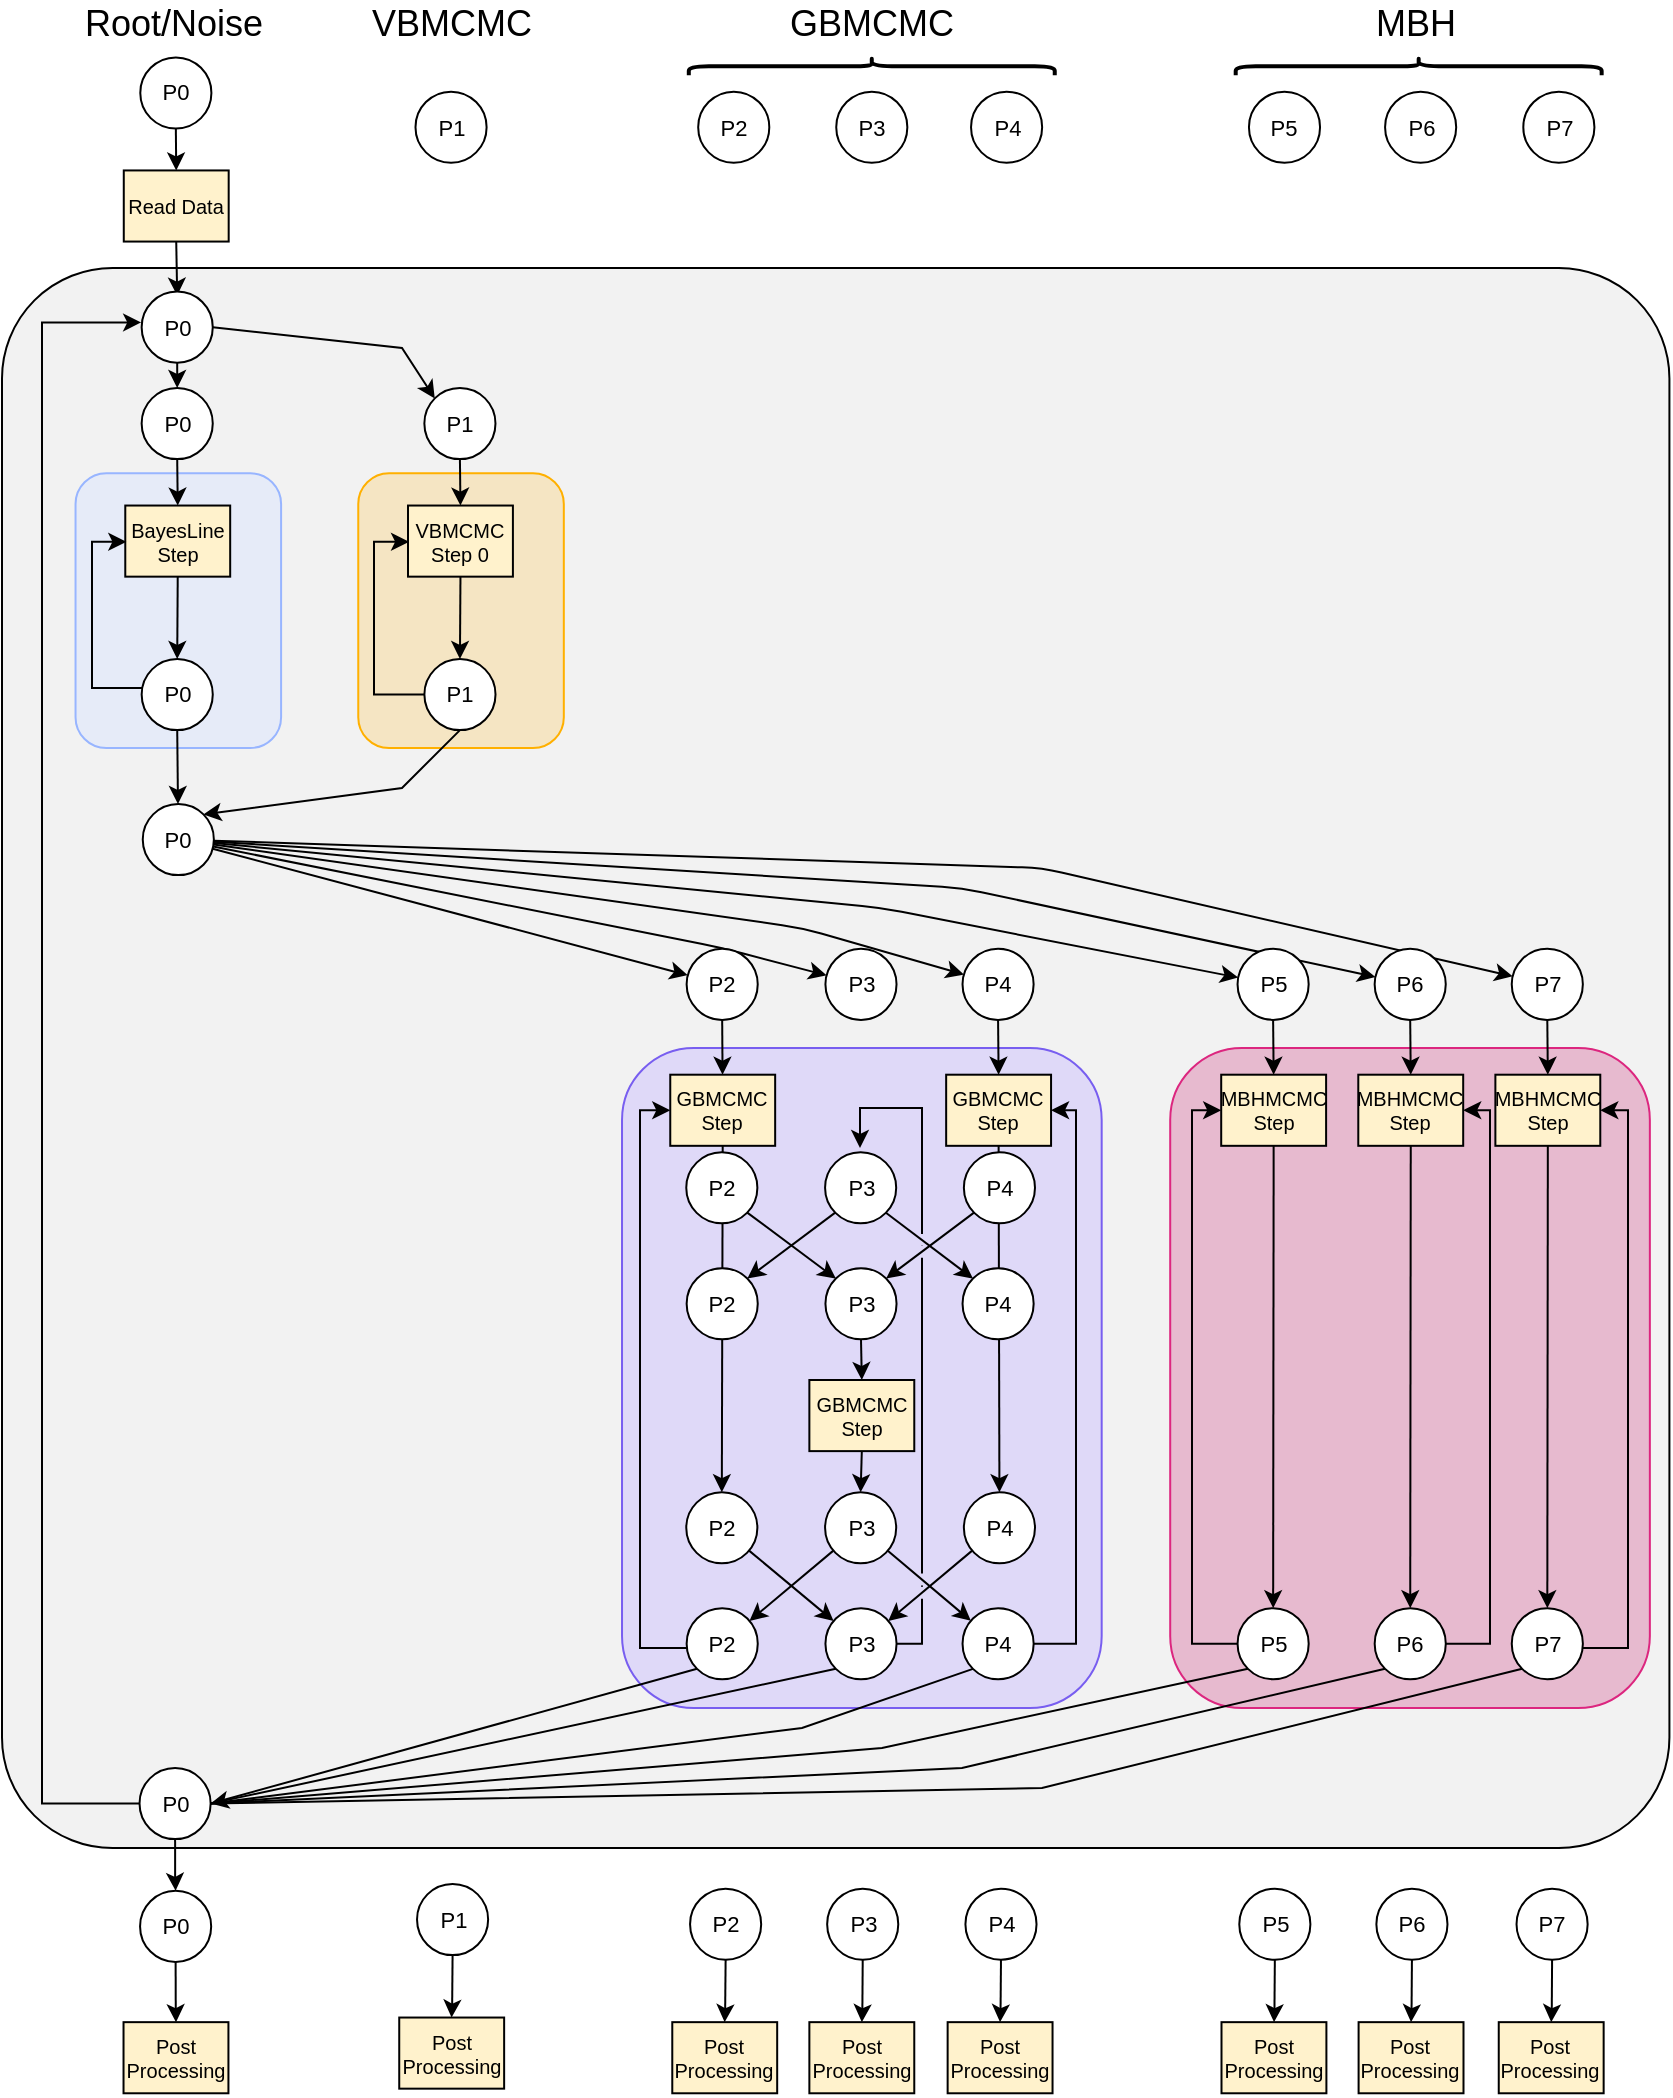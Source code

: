 <mxfile version="20.5.3" type="github">
  <diagram id="ocjEKwFpsV1IeR2hr5S3" name="Page-1">
    <mxGraphModel dx="3543" dy="3423" grid="1" gridSize="10" guides="1" tooltips="1" connect="1" arrows="1" fold="1" page="1" pageScale="1" pageWidth="850" pageHeight="1100" math="0" shadow="0">
      <root>
        <mxCell id="0" />
        <mxCell id="1" parent="0" />
        <mxCell id="KKFM_KyTwlKslKXIKcW2-42" value="" style="rounded=1;whiteSpace=wrap;html=1;strokeColor=#000000;fillColor=#E6E6E6;arcSize=7;fontSize=11;glass=0;noLabel=0;fillOpacity=50;" parent="1" vertex="1">
          <mxGeometry x="-840" y="-940" width="833.71" height="790" as="geometry" />
        </mxCell>
        <mxCell id="9TntlFMedyVJn60BAklY-58" value="" style="rounded=1;whiteSpace=wrap;html=1;strokeColor=#DC267F;fontSize=11;fillColor=#DD83AE;fillOpacity=50;" parent="1" vertex="1">
          <mxGeometry x="-255.9" y="-550" width="239.83" height="330" as="geometry" />
        </mxCell>
        <mxCell id="fXf3r-uobzJEQX9jouKG-5" value="P0" style="ellipse;whiteSpace=wrap;html=1;fontSize=11;" parent="1" vertex="1">
          <mxGeometry x="-769.623" y="-672.004" width="35.558" height="35.558" as="geometry" />
        </mxCell>
        <mxCell id="fXf3r-uobzJEQX9jouKG-16" value="" style="endArrow=classic;html=1;fontSize=11;" parent="1" source="fXf3r-uobzJEQX9jouKG-5" target="fXf3r-uobzJEQX9jouKG-10" edge="1">
          <mxGeometry x="-1069.086" y="-732.013" width="42.827" height="42.827" as="geometry">
            <mxPoint x="-729.953" y="-523.109" as="sourcePoint" />
            <mxPoint x="-725.508" y="-429.769" as="targetPoint" />
            <Array as="points" />
          </mxGeometry>
        </mxCell>
        <mxCell id="fXf3r-uobzJEQX9jouKG-17" value="" style="endArrow=classic;html=1;fontSize=11;" parent="1" source="fXf3r-uobzJEQX9jouKG-5" target="fXf3r-uobzJEQX9jouKG-11" edge="1">
          <mxGeometry x="-1069.086" y="-732.013" width="42.827" height="42.827" as="geometry">
            <mxPoint x="-729.953" y="-523.109" as="sourcePoint" />
            <mxPoint x="-681.061" y="-434.214" as="targetPoint" />
            <Array as="points">
              <mxPoint x="-480" y="-600" />
            </Array>
          </mxGeometry>
        </mxCell>
        <mxCell id="fXf3r-uobzJEQX9jouKG-19" value="" style="endArrow=classic;html=1;fontSize=11;" parent="1" source="fXf3r-uobzJEQX9jouKG-5" target="fXf3r-uobzJEQX9jouKG-12" edge="1">
          <mxGeometry x="-1069.086" y="-732.013" width="42.827" height="42.827" as="geometry">
            <mxPoint x="-717.381" y="-523.872" as="sourcePoint" />
            <mxPoint x="-565.498" y="-460.883" as="targetPoint" />
            <Array as="points">
              <mxPoint x="-440" y="-610" />
            </Array>
          </mxGeometry>
        </mxCell>
        <mxCell id="fXf3r-uobzJEQX9jouKG-26" value="P4" style="ellipse;whiteSpace=wrap;html=1;fontSize=11;" parent="1" vertex="1">
          <mxGeometry x="-355.486" y="-1028.173" width="35.558" height="35.558" as="geometry" />
        </mxCell>
        <mxCell id="fXf3r-uobzJEQX9jouKG-27" value="P3" style="ellipse;whiteSpace=wrap;html=1;fontSize=11;" parent="1" vertex="1">
          <mxGeometry x="-422.884" y="-1028.173" width="35.558" height="35.558" as="geometry" />
        </mxCell>
        <mxCell id="fXf3r-uobzJEQX9jouKG-28" value="&lt;font style=&quot;font-size: 11px&quot;&gt;P2&lt;/font&gt;" style="ellipse;whiteSpace=wrap;html=1;fontSize=11;" parent="1" vertex="1">
          <mxGeometry x="-491.91" y="-1028.173" width="35.558" height="35.558" as="geometry" />
        </mxCell>
        <mxCell id="fXf3r-uobzJEQX9jouKG-29" value="&lt;font style=&quot;font-size: 11px;&quot;&gt;P0&lt;/font&gt;" style="ellipse;whiteSpace=wrap;html=1;fontSize=11;" parent="1" vertex="1">
          <mxGeometry x="-770.853" y="-1045.304" width="35.558" height="35.558" as="geometry" />
        </mxCell>
        <mxCell id="fXf3r-uobzJEQX9jouKG-30" value="Read Data" style="rounded=0;whiteSpace=wrap;html=1;fontSize=10;fillColor=#fff2cc;" parent="1" vertex="1">
          <mxGeometry x="-779.111" y="-988.78" width="52.448" height="35.558" as="geometry" />
        </mxCell>
        <mxCell id="fXf3r-uobzJEQX9jouKG-31" value="" style="endArrow=classic;html=1;entryX=0.5;entryY=0;entryDx=0;entryDy=0;fontSize=11;" parent="1" source="fXf3r-uobzJEQX9jouKG-29" target="fXf3r-uobzJEQX9jouKG-30" edge="1">
          <mxGeometry x="-1108.653" y="-1028.173" width="42.827" height="42.827" as="geometry">
            <mxPoint x="-637.512" y="-819.269" as="sourcePoint" />
            <mxPoint x="-615.288" y="-841.493" as="targetPoint" />
          </mxGeometry>
        </mxCell>
        <mxCell id="fXf3r-uobzJEQX9jouKG-32" value="" style="endArrow=classic;html=1;exitX=0.5;exitY=1;exitDx=0;exitDy=0;fontSize=11;entryX=0.5;entryY=0;entryDx=0;entryDy=0;" parent="1" source="fXf3r-uobzJEQX9jouKG-30" edge="1">
          <mxGeometry x="-1108.653" y="-1030.173" width="42.827" height="42.827" as="geometry">
            <mxPoint x="-637.512" y="-807.935" as="sourcePoint" />
            <mxPoint x="-752.401" y="-926.193" as="targetPoint" />
          </mxGeometry>
        </mxCell>
        <mxCell id="fXf3r-uobzJEQX9jouKG-116" value="P0" style="ellipse;whiteSpace=wrap;html=1;fontSize=11;" parent="1" vertex="1">
          <mxGeometry x="-771.235" y="-190.004" width="35.558" height="35.558" as="geometry" />
        </mxCell>
        <mxCell id="fXf3r-uobzJEQX9jouKG-129" value="P3" style="ellipse;whiteSpace=wrap;html=1;fontSize=11;" parent="1" vertex="1">
          <mxGeometry x="-427.423" y="-129.685" width="35.558" height="35.558" as="geometry" />
        </mxCell>
        <mxCell id="fXf3r-uobzJEQX9jouKG-130" value="P2" style="ellipse;whiteSpace=wrap;html=1;fontSize=11;" parent="1" vertex="1">
          <mxGeometry x="-495.969" y="-129.685" width="35.558" height="35.558" as="geometry" />
        </mxCell>
        <mxCell id="fXf3r-uobzJEQX9jouKG-131" value="P1" style="ellipse;whiteSpace=wrap;html=1;fontSize=11;" parent="1" vertex="1">
          <mxGeometry x="-632.49" y="-131.997" width="35.558" height="35.558" as="geometry" />
        </mxCell>
        <mxCell id="9TntlFMedyVJn60BAklY-5" value="P5" style="ellipse;whiteSpace=wrap;html=1;fontSize=11;" parent="1" vertex="1">
          <mxGeometry x="-216.528" y="-1028.173" width="35.558" height="35.558" as="geometry" />
        </mxCell>
        <mxCell id="9TntlFMedyVJn60BAklY-6" value="P6" style="ellipse;whiteSpace=wrap;html=1;fontSize=11;" parent="1" vertex="1">
          <mxGeometry x="-148.462" y="-1028.173" width="35.558" height="35.558" as="geometry" />
        </mxCell>
        <mxCell id="9TntlFMedyVJn60BAklY-7" value="P7" style="ellipse;whiteSpace=wrap;html=1;fontSize=11;" parent="1" vertex="1">
          <mxGeometry x="-79.342" y="-1028.173" width="35.558" height="35.558" as="geometry" />
        </mxCell>
        <mxCell id="9TntlFMedyVJn60BAklY-16" value="" style="endArrow=classic;html=1;labelBackgroundColor=none;fontSize=11;" parent="1" source="fXf3r-uobzJEQX9jouKG-5" target="9TntlFMedyVJn60BAklY-12" edge="1">
          <mxGeometry x="-1063.946" y="-732.013" width="42.827" height="42.827" as="geometry">
            <mxPoint x="-927.049" y="-487.551" as="sourcePoint" />
            <mxPoint x="-904.825" y="-509.775" as="targetPoint" />
            <Array as="points">
              <mxPoint x="-400" y="-620" />
            </Array>
          </mxGeometry>
        </mxCell>
        <mxCell id="9TntlFMedyVJn60BAklY-17" value="" style="endArrow=classic;html=1;labelBackgroundColor=none;fontSize=11;" parent="1" source="fXf3r-uobzJEQX9jouKG-5" target="9TntlFMedyVJn60BAklY-13" edge="1">
          <mxGeometry x="-1063.946" y="-732.013" width="42.827" height="42.827" as="geometry">
            <mxPoint x="-927.049" y="-487.551" as="sourcePoint" />
            <mxPoint x="-904.825" y="-509.775" as="targetPoint" />
            <Array as="points">
              <mxPoint x="-360" y="-630" />
            </Array>
          </mxGeometry>
        </mxCell>
        <mxCell id="9TntlFMedyVJn60BAklY-18" value="" style="endArrow=classic;html=1;labelBackgroundColor=none;fontSize=11;" parent="1" source="fXf3r-uobzJEQX9jouKG-5" target="9TntlFMedyVJn60BAklY-14" edge="1">
          <mxGeometry x="-1063.946" y="-732.013" width="42.827" height="42.827" as="geometry">
            <mxPoint x="-927.049" y="-487.551" as="sourcePoint" />
            <mxPoint x="-904.825" y="-509.775" as="targetPoint" />
            <Array as="points">
              <mxPoint x="-320" y="-640" />
            </Array>
          </mxGeometry>
        </mxCell>
        <mxCell id="9TntlFMedyVJn60BAklY-20" value="MBHMCMC Step" style="rounded=0;whiteSpace=wrap;html=1;fontSize=10;fillColor=#fff2cc;" parent="1" vertex="1">
          <mxGeometry x="-230.401" y="-536.648" width="52.448" height="35.558" as="geometry" />
        </mxCell>
        <mxCell id="9TntlFMedyVJn60BAklY-21" value="MBHMCMC Step" style="rounded=0;whiteSpace=wrap;html=1;fontSize=10;fillColor=#fff2cc;" parent="1" vertex="1">
          <mxGeometry x="-161.855" y="-536.648" width="52.448" height="35.558" as="geometry" />
        </mxCell>
        <mxCell id="9TntlFMedyVJn60BAklY-22" value="MBHMCMC Step" style="rounded=0;whiteSpace=wrap;html=1;fontSize=10;fillColor=#fff2cc;" parent="1" vertex="1">
          <mxGeometry x="-93.309" y="-536.648" width="52.448" height="35.558" as="geometry" />
        </mxCell>
        <mxCell id="9TntlFMedyVJn60BAklY-29" value="" style="endArrow=classic;html=1;labelBackgroundColor=none;fontSize=11;entryX=0.5;entryY=0;entryDx=0;entryDy=0;" parent="1" source="9TntlFMedyVJn60BAklY-12" target="9TntlFMedyVJn60BAklY-20" edge="1">
          <mxGeometry x="-314.674" y="-866.296" width="42.827" height="42.827" as="geometry">
            <mxPoint x="-205.778" y="-536.495" as="sourcePoint" />
            <mxPoint x="-81.325" y="-465.378" as="targetPoint" />
          </mxGeometry>
        </mxCell>
        <mxCell id="9TntlFMedyVJn60BAklY-30" value="" style="endArrow=classic;html=1;labelBackgroundColor=none;fontSize=11;entryX=0.5;entryY=0;entryDx=0;entryDy=0;" parent="1" source="9TntlFMedyVJn60BAklY-13" target="9TntlFMedyVJn60BAklY-21" edge="1">
          <mxGeometry x="-317.243" y="-866.296" width="42.827" height="42.827" as="geometry">
            <mxPoint x="-137.232" y="-536.495" as="sourcePoint" />
            <mxPoint x="-83.895" y="-465.378" as="targetPoint" />
          </mxGeometry>
        </mxCell>
        <mxCell id="9TntlFMedyVJn60BAklY-31" value="" style="endArrow=classic;html=1;labelBackgroundColor=none;fontSize=11;entryX=0.5;entryY=0;entryDx=0;entryDy=0;" parent="1" source="9TntlFMedyVJn60BAklY-14" target="9TntlFMedyVJn60BAklY-22" edge="1">
          <mxGeometry x="-319.813" y="-866.296" width="42.827" height="42.827" as="geometry">
            <mxPoint x="-68.686" y="-536.495" as="sourcePoint" />
            <mxPoint x="-86.465" y="-465.378" as="targetPoint" />
          </mxGeometry>
        </mxCell>
        <mxCell id="9TntlFMedyVJn60BAklY-55" style="edgeStyle=orthogonalEdgeStyle;rounded=0;orthogonalLoop=1;jettySize=auto;html=1;entryX=0;entryY=0.5;entryDx=0;entryDy=0;labelBackgroundColor=none;fontSize=11;" parent="1" source="9TntlFMedyVJn60BAklY-34" target="9TntlFMedyVJn60BAklY-20" edge="1">
          <mxGeometry x="-313.517" y="-784.458" as="geometry">
            <Array as="points">
              <mxPoint x="-245" y="-252" />
              <mxPoint x="-245" y="-519" />
            </Array>
          </mxGeometry>
        </mxCell>
        <mxCell id="E9giI5npblJXZ4MztRx8-21" style="edgeStyle=none;rounded=0;orthogonalLoop=1;jettySize=auto;html=1;exitX=0;exitY=1;exitDx=0;exitDy=0;endArrow=none;endFill=0;entryX=1;entryY=0.5;entryDx=0;entryDy=0;" edge="1" parent="1" source="9TntlFMedyVJn60BAklY-34" target="fXf3r-uobzJEQX9jouKG-116">
          <mxGeometry relative="1" as="geometry">
            <mxPoint x="-730" y="-190.0" as="targetPoint" />
            <Array as="points">
              <mxPoint x="-400" y="-200" />
            </Array>
          </mxGeometry>
        </mxCell>
        <mxCell id="9TntlFMedyVJn60BAklY-34" value="P5" style="ellipse;whiteSpace=wrap;html=1;fontSize=11;" parent="1" vertex="1">
          <mxGeometry x="-222.212" y="-269.934" width="35.558" height="35.558" as="geometry" />
        </mxCell>
        <mxCell id="9TntlFMedyVJn60BAklY-56" style="edgeStyle=orthogonalEdgeStyle;rounded=0;orthogonalLoop=1;jettySize=auto;html=1;entryX=1;entryY=0.5;entryDx=0;entryDy=0;labelBackgroundColor=none;fontSize=11;" parent="1" source="9TntlFMedyVJn60BAklY-35" target="9TntlFMedyVJn60BAklY-21" edge="1">
          <mxGeometry x="-316.087" y="-784.458" as="geometry">
            <Array as="points">
              <mxPoint x="-96" y="-252" />
              <mxPoint x="-96" y="-519" />
            </Array>
          </mxGeometry>
        </mxCell>
        <mxCell id="E9giI5npblJXZ4MztRx8-22" style="edgeStyle=none;rounded=0;orthogonalLoop=1;jettySize=auto;html=1;exitX=0;exitY=1;exitDx=0;exitDy=0;endArrow=none;endFill=0;entryX=1;entryY=0.5;entryDx=0;entryDy=0;" edge="1" parent="1" source="9TntlFMedyVJn60BAklY-35" target="fXf3r-uobzJEQX9jouKG-116">
          <mxGeometry relative="1" as="geometry">
            <mxPoint x="-730" y="-190.0" as="targetPoint" />
            <Array as="points">
              <mxPoint x="-360" y="-190" />
            </Array>
          </mxGeometry>
        </mxCell>
        <mxCell id="9TntlFMedyVJn60BAklY-35" value="P6" style="ellipse;whiteSpace=wrap;html=1;fontSize=11;" parent="1" vertex="1">
          <mxGeometry x="-153.666" y="-269.934" width="35.558" height="35.558" as="geometry" />
        </mxCell>
        <mxCell id="9TntlFMedyVJn60BAklY-57" style="edgeStyle=orthogonalEdgeStyle;rounded=0;orthogonalLoop=1;jettySize=auto;html=1;entryX=1;entryY=0.5;entryDx=0;entryDy=0;labelBackgroundColor=none;fontSize=11;" parent="1" source="9TntlFMedyVJn60BAklY-36" target="9TntlFMedyVJn60BAklY-22" edge="1">
          <mxGeometry x="-318.657" y="-784.458" as="geometry">
            <Array as="points">
              <mxPoint x="-27" y="-250" />
              <mxPoint x="-27" y="-519" />
            </Array>
          </mxGeometry>
        </mxCell>
        <mxCell id="E9giI5npblJXZ4MztRx8-23" style="edgeStyle=none;rounded=0;orthogonalLoop=1;jettySize=auto;html=1;exitX=0;exitY=1;exitDx=0;exitDy=0;endArrow=none;endFill=0;entryX=1;entryY=0.5;entryDx=0;entryDy=0;" edge="1" parent="1" source="9TntlFMedyVJn60BAklY-36" target="fXf3r-uobzJEQX9jouKG-116">
          <mxGeometry relative="1" as="geometry">
            <mxPoint x="-740" y="-190.0" as="targetPoint" />
            <Array as="points">
              <mxPoint x="-320" y="-180" />
            </Array>
          </mxGeometry>
        </mxCell>
        <mxCell id="9TntlFMedyVJn60BAklY-36" value="P7" style="ellipse;whiteSpace=wrap;html=1;fontSize=11;" parent="1" vertex="1">
          <mxGeometry x="-85.12" y="-269.934" width="35.558" height="35.558" as="geometry" />
        </mxCell>
        <mxCell id="9TntlFMedyVJn60BAklY-38" value="P4" style="ellipse;whiteSpace=wrap;html=1;fontSize=11;" parent="1" vertex="1">
          <mxGeometry x="-358.291" y="-129.685" width="35.558" height="35.558" as="geometry" />
        </mxCell>
        <mxCell id="9TntlFMedyVJn60BAklY-39" value="P5" style="ellipse;whiteSpace=wrap;html=1;fontSize=11;" parent="1" vertex="1">
          <mxGeometry x="-221.359" y="-129.685" width="35.558" height="35.558" as="geometry" />
        </mxCell>
        <mxCell id="9TntlFMedyVJn60BAklY-40" value="P6" style="ellipse;whiteSpace=wrap;html=1;fontSize=11;" parent="1" vertex="1">
          <mxGeometry x="-152.813" y="-129.685" width="35.558" height="35.558" as="geometry" />
        </mxCell>
        <mxCell id="9TntlFMedyVJn60BAklY-43" value="" style="endArrow=classic;html=1;labelBackgroundColor=none;fontSize=11;exitX=0.5;exitY=1;exitDx=0;exitDy=0;" parent="1" source="9TntlFMedyVJn60BAklY-20" target="9TntlFMedyVJn60BAklY-34" edge="1">
          <mxGeometry x="-313.517" y="-784.458" as="geometry">
            <mxPoint x="-151.285" y="-312.425" as="sourcePoint" />
            <mxPoint x="-106.837" y="-312.425" as="targetPoint" />
          </mxGeometry>
        </mxCell>
        <mxCell id="9TntlFMedyVJn60BAklY-45" value="" style="endArrow=classic;html=1;labelBackgroundColor=none;fontSize=11;exitX=0.5;exitY=1;exitDx=0;exitDy=0;" parent="1" source="9TntlFMedyVJn60BAklY-21" target="9TntlFMedyVJn60BAklY-35" edge="1">
          <mxGeometry x="-316.087" y="-784.458" as="geometry">
            <mxPoint x="-153.854" y="-312.425" as="sourcePoint" />
            <mxPoint x="-109.407" y="-312.425" as="targetPoint" />
          </mxGeometry>
        </mxCell>
        <mxCell id="9TntlFMedyVJn60BAklY-47" value="" style="endArrow=classic;html=1;labelBackgroundColor=none;fontSize=11;exitX=0.5;exitY=1;exitDx=0;exitDy=0;" parent="1" source="9TntlFMedyVJn60BAklY-22" target="9TntlFMedyVJn60BAklY-36" edge="1">
          <mxGeometry x="-318.657" y="-784.458" as="geometry">
            <mxPoint x="-156.424" y="-312.425" as="sourcePoint" />
            <mxPoint x="-111.977" y="-312.425" as="targetPoint" />
          </mxGeometry>
        </mxCell>
        <mxCell id="9TntlFMedyVJn60BAklY-1" value="" style="rounded=1;whiteSpace=wrap;html=1;strokeColor=#785EF0;fontSize=11;fillColor=#CDC2FF;fillOpacity=50;" parent="1" vertex="1">
          <mxGeometry x="-529.99" y="-550" width="239.83" height="330" as="geometry" />
        </mxCell>
        <mxCell id="fXf3r-uobzJEQX9jouKG-10" value="P2" style="ellipse;whiteSpace=wrap;html=1;fontSize=11;" parent="1" vertex="1">
          <mxGeometry x="-497.691" y="-599.613" width="35.558" height="35.558" as="geometry" />
        </mxCell>
        <mxCell id="fXf3r-uobzJEQX9jouKG-11" value="P3" style="ellipse;whiteSpace=wrap;html=1;fontSize=11;" parent="1" vertex="1">
          <mxGeometry x="-428.288" y="-599.613" width="35.558" height="35.558" as="geometry" />
        </mxCell>
        <mxCell id="fXf3r-uobzJEQX9jouKG-12" value="P4" style="ellipse;whiteSpace=wrap;html=1;fontSize=11;" parent="1" vertex="1">
          <mxGeometry x="-359.742" y="-599.613" width="35.558" height="35.558" as="geometry" />
        </mxCell>
        <mxCell id="fXf3r-uobzJEQX9jouKG-23" value="GBMCMC Step" style="rounded=0;whiteSpace=wrap;html=1;fontSize=10;fillColor=#fff2cc;" parent="1" vertex="1">
          <mxGeometry x="-505.868" y="-536.648" width="52.448" height="35.558" as="geometry" />
        </mxCell>
        <mxCell id="fXf3r-uobzJEQX9jouKG-25" value="GBMCMC Step" style="rounded=0;whiteSpace=wrap;html=1;fontSize=10;fillColor=#fff2cc;" parent="1" vertex="1">
          <mxGeometry x="-367.919" y="-536.648" width="52.448" height="35.558" as="geometry" />
        </mxCell>
        <mxCell id="fXf3r-uobzJEQX9jouKG-33" value="P4" style="ellipse;whiteSpace=wrap;html=1;fontSize=11;" parent="1" vertex="1">
          <mxGeometry x="-359.062" y="-327.893" width="35.558" height="35.558" as="geometry" />
        </mxCell>
        <mxCell id="fXf3r-uobzJEQX9jouKG-34" value="P3" style="ellipse;whiteSpace=wrap;html=1;fontSize=11;" parent="1" vertex="1">
          <mxGeometry x="-428.465" y="-327.893" width="35.558" height="35.558" as="geometry" />
        </mxCell>
        <mxCell id="fXf3r-uobzJEQX9jouKG-35" value="P2" style="ellipse;whiteSpace=wrap;html=1;fontSize=11;" parent="1" vertex="1">
          <mxGeometry x="-497.868" y="-327.893" width="35.558" height="35.558" as="geometry" />
        </mxCell>
        <mxCell id="fXf3r-uobzJEQX9jouKG-43" value="" style="endArrow=classic;html=1;exitX=0.5;exitY=1;exitDx=0;exitDy=0;fontSize=11;" parent="1" source="fXf3r-uobzJEQX9jouKG-23" target="fXf3r-uobzJEQX9jouKG-35" edge="1">
          <mxGeometry x="-932.562" y="-781.032" width="42.827" height="42.827" as="geometry">
            <mxPoint x="-479.644" y="-395.672" as="sourcePoint" />
            <mxPoint x="-431.197" y="-435.675" as="targetPoint" />
          </mxGeometry>
        </mxCell>
        <mxCell id="fXf3r-uobzJEQX9jouKG-48" value="" style="endArrow=classic;html=1;exitX=0.5;exitY=1;exitDx=0;exitDy=0;fontSize=11;" parent="1" source="fXf3r-uobzJEQX9jouKG-25" target="fXf3r-uobzJEQX9jouKG-33" edge="1">
          <mxGeometry x="-936.845" y="-781.032" width="42.827" height="42.827" as="geometry">
            <mxPoint x="-341.696" y="-395.672" as="sourcePoint" />
            <mxPoint x="-435.479" y="-435.675" as="targetPoint" />
          </mxGeometry>
        </mxCell>
        <mxCell id="fXf3r-uobzJEQX9jouKG-75" value="" style="endArrow=classic;html=1;fontSize=11;" parent="1" source="fXf3r-uobzJEQX9jouKG-10" target="fXf3r-uobzJEQX9jouKG-23" edge="1">
          <mxGeometry x="-933.719" y="-866.296" as="geometry">
            <mxPoint x="-481.245" y="-536.495" as="sourcePoint" />
            <mxPoint x="-481.321" y="-469.823" as="targetPoint" />
          </mxGeometry>
        </mxCell>
        <mxCell id="fXf3r-uobzJEQX9jouKG-79" value="" style="endArrow=classic;html=1;entryX=0.5;entryY=0;entryDx=0;entryDy=0;fontSize=11;" parent="1" source="fXf3r-uobzJEQX9jouKG-12" target="fXf3r-uobzJEQX9jouKG-25" edge="1">
          <mxGeometry x="-938.001" y="-866.296" as="geometry">
            <mxPoint x="-343.296" y="-536.495" as="sourcePoint" />
            <mxPoint x="-343.372" y="-469.823" as="targetPoint" />
          </mxGeometry>
        </mxCell>
        <mxCell id="fXf3r-uobzJEQX9jouKG-83" value="" style="endArrow=classic;html=1;fontSize=11;" parent="1" source="fXf3r-uobzJEQX9jouKG-35" target="fXf3r-uobzJEQX9jouKG-98" edge="1">
          <mxGeometry x="-932.562" y="-744.458" width="42.827" height="42.827" as="geometry">
            <mxPoint x="-485.374" y="-304.215" as="sourcePoint" />
            <mxPoint x="-423.245" y="-280.805" as="targetPoint" />
          </mxGeometry>
        </mxCell>
        <mxCell id="fXf3r-uobzJEQX9jouKG-84" value="" style="endArrow=classic;html=1;fontSize=11;" parent="1" source="fXf3r-uobzJEQX9jouKG-34" target="fXf3r-uobzJEQX9jouKG-99" edge="1">
          <mxGeometry x="-932.562" y="-744.458" width="42.827" height="42.827" as="geometry">
            <mxPoint x="-537.03" y="-304.215" as="sourcePoint" />
            <mxPoint x="-465.817" y="-280.805" as="targetPoint" />
          </mxGeometry>
        </mxCell>
        <mxCell id="fXf3r-uobzJEQX9jouKG-85" value="" style="endArrow=classic;html=1;fontSize=11;" parent="1" source="fXf3r-uobzJEQX9jouKG-34" target="fXf3r-uobzJEQX9jouKG-97" edge="1">
          <mxGeometry x="-934.275" y="-744.458" width="42.827" height="42.827" as="geometry">
            <mxPoint x="-477.357" y="-212.421" as="sourcePoint" />
            <mxPoint x="-353.842" y="-280.805" as="targetPoint" />
          </mxGeometry>
        </mxCell>
        <mxCell id="fXf3r-uobzJEQX9jouKG-87" value="" style="endArrow=classic;html=1;fontSize=11;" parent="1" source="fXf3r-uobzJEQX9jouKG-33" target="fXf3r-uobzJEQX9jouKG-98" edge="1">
          <mxGeometry x="-934.275" y="-744.458" width="42.827" height="42.827" as="geometry">
            <mxPoint x="-477.357" y="-212.421" as="sourcePoint" />
            <mxPoint x="-396.414" y="-280.805" as="targetPoint" />
          </mxGeometry>
        </mxCell>
        <mxCell id="KKFM_KyTwlKslKXIKcW2-16" style="edgeStyle=orthogonalEdgeStyle;rounded=0;jumpStyle=gap;orthogonalLoop=1;jettySize=auto;html=1;entryX=1;entryY=0.5;entryDx=0;entryDy=0;fontSize=11;" parent="1" source="fXf3r-uobzJEQX9jouKG-97" target="fXf3r-uobzJEQX9jouKG-25" edge="1">
          <mxGeometry x="-936.845" y="-784.458" as="geometry">
            <Array as="points">
              <mxPoint x="-303" y="-252" />
              <mxPoint x="-303" y="-519" />
            </Array>
          </mxGeometry>
        </mxCell>
        <mxCell id="E9giI5npblJXZ4MztRx8-20" style="edgeStyle=none;rounded=0;orthogonalLoop=1;jettySize=auto;html=1;exitX=0;exitY=1;exitDx=0;exitDy=0;endArrow=none;endFill=0;entryX=1;entryY=0.5;entryDx=0;entryDy=0;" edge="1" parent="1" source="fXf3r-uobzJEQX9jouKG-97" target="fXf3r-uobzJEQX9jouKG-116">
          <mxGeometry relative="1" as="geometry">
            <mxPoint x="-730" y="-190" as="targetPoint" />
            <Array as="points">
              <mxPoint x="-440" y="-210" />
            </Array>
          </mxGeometry>
        </mxCell>
        <mxCell id="fXf3r-uobzJEQX9jouKG-97" value="P4" style="ellipse;whiteSpace=wrap;html=1;fontSize=11;" parent="1" vertex="1">
          <mxGeometry x="-359.731" y="-269.934" width="35.558" height="35.558" as="geometry" />
        </mxCell>
        <mxCell id="E9giI5npblJXZ4MztRx8-19" style="edgeStyle=none;rounded=0;orthogonalLoop=1;jettySize=auto;html=1;exitX=0;exitY=1;exitDx=0;exitDy=0;entryX=1;entryY=0.5;entryDx=0;entryDy=0;" edge="1" parent="1" source="fXf3r-uobzJEQX9jouKG-98" target="fXf3r-uobzJEQX9jouKG-116">
          <mxGeometry relative="1" as="geometry">
            <mxPoint x="-740" y="-190" as="targetPoint" />
            <Array as="points" />
          </mxGeometry>
        </mxCell>
        <mxCell id="fXf3r-uobzJEQX9jouKG-98" value="P3" style="ellipse;whiteSpace=wrap;html=1;fontSize=11;" parent="1" vertex="1">
          <mxGeometry x="-428.277" y="-269.934" width="35.558" height="35.558" as="geometry" />
        </mxCell>
        <mxCell id="KKFM_KyTwlKslKXIKcW2-13" style="edgeStyle=orthogonalEdgeStyle;rounded=0;jumpStyle=gap;orthogonalLoop=1;jettySize=auto;html=1;fontSize=11;entryX=0;entryY=0.5;entryDx=0;entryDy=0;" parent="1" source="fXf3r-uobzJEQX9jouKG-99" target="fXf3r-uobzJEQX9jouKG-23" edge="1">
          <mxGeometry x="-932.562" y="-784.458" as="geometry">
            <Array as="points">
              <mxPoint x="-521" y="-250" />
              <mxPoint x="-521" y="-519" />
            </Array>
            <mxPoint x="-504.294" y="-417.002" as="targetPoint" />
          </mxGeometry>
        </mxCell>
        <mxCell id="E9giI5npblJXZ4MztRx8-18" style="rounded=0;orthogonalLoop=1;jettySize=auto;html=1;exitX=0;exitY=1;exitDx=0;exitDy=0;entryX=1;entryY=0.5;entryDx=0;entryDy=0;endArrow=none;endFill=0;" edge="1" parent="1" source="fXf3r-uobzJEQX9jouKG-99" target="fXf3r-uobzJEQX9jouKG-116">
          <mxGeometry relative="1" as="geometry">
            <Array as="points" />
          </mxGeometry>
        </mxCell>
        <mxCell id="fXf3r-uobzJEQX9jouKG-99" value="P2" style="ellipse;whiteSpace=wrap;html=1;fontSize=11;" parent="1" vertex="1">
          <mxGeometry x="-497.679" y="-269.934" width="35.558" height="35.558" as="geometry" />
        </mxCell>
        <mxCell id="9TntlFMedyVJn60BAklY-12" value="P5" style="ellipse;whiteSpace=wrap;html=1;fontSize=11;" parent="1" vertex="1">
          <mxGeometry x="-222.223" y="-599.613" width="35.558" height="35.558" as="geometry" />
        </mxCell>
        <mxCell id="9TntlFMedyVJn60BAklY-13" value="P6" style="ellipse;whiteSpace=wrap;html=1;fontSize=11;" parent="1" vertex="1">
          <mxGeometry x="-153.677" y="-599.613" width="35.558" height="35.558" as="geometry" />
        </mxCell>
        <mxCell id="9TntlFMedyVJn60BAklY-14" value="P7" style="ellipse;whiteSpace=wrap;html=1;fontSize=11;" parent="1" vertex="1">
          <mxGeometry x="-85.131" y="-599.613" width="35.558" height="35.558" as="geometry" />
        </mxCell>
        <mxCell id="KKFM_KyTwlKslKXIKcW2-25" style="edgeStyle=orthogonalEdgeStyle;rounded=0;jumpStyle=gap;orthogonalLoop=1;jettySize=auto;html=1;strokeWidth=1;fontSize=11;jumpSize=5;entryX=-0.007;entryY=0.433;entryDx=0;entryDy=0;entryPerimeter=0;exitX=0;exitY=0.5;exitDx=0;exitDy=0;" parent="1" target="l6eoJXe1GCLnJdnGcLJA-2" edge="1" source="fXf3r-uobzJEQX9jouKG-116">
          <mxGeometry x="-1110.343" y="-772.013" as="geometry">
            <Array as="points">
              <mxPoint x="-820" y="-172" />
              <mxPoint x="-820" y="-913" />
            </Array>
            <mxPoint x="-772.055" y="-189.116" as="sourcePoint" />
            <mxPoint x="-771.18" y="-906.414" as="targetPoint" />
          </mxGeometry>
        </mxCell>
        <mxCell id="KKFM_KyTwlKslKXIKcW2-28" value="Post Processing" style="rounded=0;whiteSpace=wrap;html=1;fontSize=10;fillColor=#fff2cc;" parent="1" vertex="1">
          <mxGeometry x="-367.18" y="-62.918" width="52.448" height="35.558" as="geometry" />
        </mxCell>
        <mxCell id="KKFM_KyTwlKslKXIKcW2-35" style="edgeStyle=orthogonalEdgeStyle;rounded=0;jumpStyle=gap;orthogonalLoop=1;jettySize=auto;html=1;fontSize=11;" parent="1" source="9TntlFMedyVJn60BAklY-38" target="KKFM_KyTwlKslKXIKcW2-28" edge="1">
          <mxGeometry x="-449.408" y="-849.64" as="geometry" />
        </mxCell>
        <mxCell id="KKFM_KyTwlKslKXIKcW2-29" value="Post Processing" style="rounded=0;whiteSpace=wrap;html=1;fontSize=10;fillColor=#fff2cc;" parent="1" vertex="1">
          <mxGeometry x="-230.248" y="-62.918" width="52.448" height="35.558" as="geometry" />
        </mxCell>
        <mxCell id="KKFM_KyTwlKslKXIKcW2-30" value="Post Processing" style="rounded=0;whiteSpace=wrap;html=1;fontSize=10;fillColor=#fff2cc;" parent="1" vertex="1">
          <mxGeometry x="-161.702" y="-62.918" width="52.448" height="35.558" as="geometry" />
        </mxCell>
        <mxCell id="KKFM_KyTwlKslKXIKcW2-31" value="Post Processing" style="rounded=0;whiteSpace=wrap;html=1;fontSize=10;fillColor=#fff2cc;" parent="1" vertex="1">
          <mxGeometry x="-779.234" y="-62.918" width="52.448" height="35.558" as="geometry" />
        </mxCell>
        <mxCell id="KKFM_KyTwlKslKXIKcW2-32" value="Post Processing" style="rounded=0;whiteSpace=wrap;html=1;fontSize=10;fillColor=#fff2cc;" parent="1" vertex="1">
          <mxGeometry x="-641.38" y="-65.231" width="52.448" height="35.558" as="geometry" />
        </mxCell>
        <mxCell id="KKFM_KyTwlKslKXIKcW2-33" value="Post Processing" style="rounded=0;whiteSpace=wrap;html=1;fontSize=10;fillColor=#fff2cc;" parent="1" vertex="1">
          <mxGeometry x="-504.859" y="-62.918" width="52.448" height="35.558" as="geometry" />
        </mxCell>
        <mxCell id="KKFM_KyTwlKslKXIKcW2-34" value="Post Processing" style="rounded=0;whiteSpace=wrap;html=1;fontSize=10;fillColor=#fff2cc;" parent="1" vertex="1">
          <mxGeometry x="-436.313" y="-62.918" width="52.448" height="35.558" as="geometry" />
        </mxCell>
        <mxCell id="KKFM_KyTwlKslKXIKcW2-36" style="edgeStyle=orthogonalEdgeStyle;rounded=0;jumpStyle=gap;orthogonalLoop=1;jettySize=auto;html=1;fontSize=11;" parent="1" source="9TntlFMedyVJn60BAklY-39" target="KKFM_KyTwlKslKXIKcW2-29" edge="1">
          <mxGeometry x="-383.591" y="-849.64" as="geometry" />
        </mxCell>
        <mxCell id="KKFM_KyTwlKslKXIKcW2-37" style="edgeStyle=orthogonalEdgeStyle;rounded=0;jumpStyle=gap;orthogonalLoop=1;jettySize=auto;html=1;fontSize=11;" parent="1" source="9TntlFMedyVJn60BAklY-40" target="KKFM_KyTwlKslKXIKcW2-30" edge="1">
          <mxGeometry x="-386.161" y="-849.64" as="geometry" />
        </mxCell>
        <mxCell id="KKFM_KyTwlKslKXIKcW2-38" style="edgeStyle=orthogonalEdgeStyle;rounded=0;jumpStyle=gap;orthogonalLoop=1;jettySize=auto;html=1;fontSize=11;" parent="1" source="YqNIB3fvelUlKw-ISLuf-3" target="KKFM_KyTwlKslKXIKcW2-31" edge="1">
          <mxGeometry x="-1108.144" y="-849.64" as="geometry" />
        </mxCell>
        <mxCell id="KKFM_KyTwlKslKXIKcW2-39" style="edgeStyle=orthogonalEdgeStyle;rounded=0;jumpStyle=gap;orthogonalLoop=1;jettySize=auto;html=1;fontSize=11;" parent="1" source="fXf3r-uobzJEQX9jouKG-131" target="KKFM_KyTwlKslKXIKcW2-32" edge="1">
          <mxGeometry x="-1067.185" y="-851.953" as="geometry" />
        </mxCell>
        <mxCell id="KKFM_KyTwlKslKXIKcW2-40" style="edgeStyle=orthogonalEdgeStyle;rounded=0;jumpStyle=gap;orthogonalLoop=1;jettySize=auto;html=1;fontSize=11;" parent="1" source="fXf3r-uobzJEQX9jouKG-130" target="KKFM_KyTwlKslKXIKcW2-33" edge="1">
          <mxGeometry x="-1001.78" y="-849.64" as="geometry" />
        </mxCell>
        <mxCell id="KKFM_KyTwlKslKXIKcW2-41" style="edgeStyle=orthogonalEdgeStyle;rounded=0;jumpStyle=gap;orthogonalLoop=1;jettySize=auto;html=1;fontSize=11;" parent="1" source="fXf3r-uobzJEQX9jouKG-129" target="KKFM_KyTwlKslKXIKcW2-34" edge="1">
          <mxGeometry x="-1004.349" y="-849.64" as="geometry" />
        </mxCell>
        <mxCell id="4J-UiS3wNsruWkaUNkyr-2" value="MBH" style="text;html=1;strokeColor=none;fillColor=none;align=center;verticalAlign=middle;whiteSpace=wrap;rounded=0;fontSize=18;" parent="1" vertex="1">
          <mxGeometry x="-150.051" y="-1071" width="34.261" height="17.131" as="geometry" />
        </mxCell>
        <mxCell id="4J-UiS3wNsruWkaUNkyr-4" value="Root/Noise" style="text;html=1;strokeColor=none;fillColor=none;align=center;verticalAlign=middle;whiteSpace=wrap;rounded=0;fontSize=18;" parent="1" vertex="1">
          <mxGeometry x="-770.852" y="-1071" width="34.261" height="17.131" as="geometry" />
        </mxCell>
        <mxCell id="4J-UiS3wNsruWkaUNkyr-5" value="GBMCMC" style="text;html=1;strokeColor=none;fillColor=none;align=center;verticalAlign=middle;whiteSpace=wrap;rounded=0;fontSize=18;" parent="1" vertex="1">
          <mxGeometry x="-422.241" y="-1071" width="34.261" height="17.131" as="geometry" />
        </mxCell>
        <mxCell id="4J-UiS3wNsruWkaUNkyr-6" value="" style="shape=curlyBracket;whiteSpace=wrap;html=1;rounded=1;strokeColor=#000000;fillColor=#E6E6E6;strokeWidth=2;fontSize=11;direction=south;" parent="1" vertex="1">
          <mxGeometry x="-223.148" y="-1045.304" width="182.973" height="8.891" as="geometry" />
        </mxCell>
        <mxCell id="4J-UiS3wNsruWkaUNkyr-7" value="" style="shape=curlyBracket;whiteSpace=wrap;html=1;rounded=1;strokeColor=#000000;fillColor=#E6E6E6;strokeWidth=2;fontSize=11;direction=south;" parent="1" vertex="1">
          <mxGeometry x="-496.597" y="-1045.304" width="182.973" height="8.891" as="geometry" />
        </mxCell>
        <mxCell id="YqNIB3fvelUlKw-ISLuf-3" value="P0" style="ellipse;whiteSpace=wrap;html=1;fontSize=11;" parent="1" vertex="1">
          <mxGeometry x="-770.97" y="-128.571" width="35.558" height="35.558" as="geometry" />
        </mxCell>
        <mxCell id="YqNIB3fvelUlKw-ISLuf-4" style="edgeStyle=orthogonalEdgeStyle;rounded=0;jumpStyle=gap;orthogonalLoop=1;jettySize=auto;html=1;fontSize=11;" parent="1" source="fXf3r-uobzJEQX9jouKG-116" target="YqNIB3fvelUlKw-ISLuf-3" edge="1">
          <mxGeometry x="-1108.464" y="-1042.28" as="geometry">
            <mxPoint x="-752.586" y="-427.466" as="sourcePoint" />
            <mxPoint x="-753.341" y="-255.558" as="targetPoint" />
          </mxGeometry>
        </mxCell>
        <mxCell id="LHhICdm2j_HilG0s3vL_-14" value="P7" style="ellipse;whiteSpace=wrap;html=1;fontSize=11;" parent="1" vertex="1">
          <mxGeometry x="-82.734" y="-129.685" width="35.558" height="35.558" as="geometry" />
        </mxCell>
        <mxCell id="LHhICdm2j_HilG0s3vL_-15" value="Post Processing" style="rounded=0;whiteSpace=wrap;html=1;fontSize=10;fillColor=#fff2cc;" parent="1" vertex="1">
          <mxGeometry x="-91.624" y="-62.918" width="52.448" height="35.558" as="geometry" />
        </mxCell>
        <mxCell id="LHhICdm2j_HilG0s3vL_-16" style="edgeStyle=orthogonalEdgeStyle;rounded=0;jumpStyle=gap;orthogonalLoop=1;jettySize=auto;html=1;fontSize=11;" parent="1" source="LHhICdm2j_HilG0s3vL_-14" target="LHhICdm2j_HilG0s3vL_-15" edge="1">
          <mxGeometry x="-173.851" y="-849.64" as="geometry" />
        </mxCell>
        <mxCell id="LHhICdm2j_HilG0s3vL_-17" value="&lt;font style=&quot;font-size: 11px;&quot;&gt;P1&lt;/font&gt;" style="ellipse;whiteSpace=wrap;html=1;fontSize=11;" parent="1" vertex="1">
          <mxGeometry x="-633.256" y="-1028.173" width="35.558" height="35.558" as="geometry" />
        </mxCell>
        <mxCell id="LHhICdm2j_HilG0s3vL_-18" value="VBMCMC" style="text;html=1;strokeColor=none;fillColor=none;align=center;verticalAlign=middle;whiteSpace=wrap;rounded=0;fontSize=18;" parent="1" vertex="1">
          <mxGeometry x="-631.511" y="-1071" width="34.261" height="17.131" as="geometry" />
        </mxCell>
        <mxCell id="l6eoJXe1GCLnJdnGcLJA-1" value="" style="rounded=1;whiteSpace=wrap;html=1;strokeColor=#98B5FF;fontSize=11;fillColor=#DBE5FF;fillOpacity=50;" parent="1" vertex="1">
          <mxGeometry x="-803.23" y="-837.38" width="102.78" height="137.38" as="geometry" />
        </mxCell>
        <mxCell id="l6eoJXe1GCLnJdnGcLJA-20" style="rounded=0;orthogonalLoop=1;jettySize=auto;html=1;exitX=1;exitY=0.5;exitDx=0;exitDy=0;entryX=0;entryY=0;entryDx=0;entryDy=0;" parent="1" source="l6eoJXe1GCLnJdnGcLJA-2" target="l6eoJXe1GCLnJdnGcLJA-9" edge="1">
          <mxGeometry relative="1" as="geometry">
            <Array as="points">
              <mxPoint x="-640" y="-900" />
            </Array>
          </mxGeometry>
        </mxCell>
        <mxCell id="l6eoJXe1GCLnJdnGcLJA-2" value="P0" style="ellipse;whiteSpace=wrap;html=1;fontSize=11;" parent="1" vertex="1">
          <mxGeometry x="-770.18" y="-928.193" width="35.558" height="35.558" as="geometry" />
        </mxCell>
        <mxCell id="l6eoJXe1GCLnJdnGcLJA-3" value="BayesLine Step" style="rounded=0;whiteSpace=wrap;html=1;fontSize=10;fillColor=#fff2cc;" parent="1" vertex="1">
          <mxGeometry x="-778.358" y="-821.228" width="52.448" height="35.558" as="geometry" />
        </mxCell>
        <mxCell id="l6eoJXe1GCLnJdnGcLJA-4" value="" style="endArrow=classic;html=1;exitX=0.5;exitY=1;exitDx=0;exitDy=0;fontSize=11;" parent="1" source="l6eoJXe1GCLnJdnGcLJA-3" target="l6eoJXe1GCLnJdnGcLJA-7" edge="1">
          <mxGeometry x="-1108.157" y="-1159.038" width="42.827" height="42.827" as="geometry">
            <mxPoint x="-654.794" y="-775.9" as="sourcePoint" />
            <mxPoint x="-752.578" y="-740.342" as="targetPoint" />
          </mxGeometry>
        </mxCell>
        <mxCell id="l6eoJXe1GCLnJdnGcLJA-5" value="" style="endArrow=classic;html=1;entryX=0.5;entryY=0;entryDx=0;entryDy=0;fontSize=11;startArrow=none;" parent="1" source="l6eoJXe1GCLnJdnGcLJA-18" target="l6eoJXe1GCLnJdnGcLJA-3" edge="1">
          <mxGeometry x="-1109.313" y="-1170.876" as="geometry">
            <mxPoint x="-753.734" y="-841.075" as="sourcePoint" />
            <mxPoint x="-638.172" y="-743.29" as="targetPoint" />
          </mxGeometry>
        </mxCell>
        <mxCell id="l6eoJXe1GCLnJdnGcLJA-6" style="edgeStyle=orthogonalEdgeStyle;rounded=0;jumpStyle=gap;orthogonalLoop=1;jettySize=auto;html=1;fontSize=11;" parent="1" source="l6eoJXe1GCLnJdnGcLJA-7" edge="1">
          <mxGeometry x="-1108.157" y="-1159.038" as="geometry">
            <Array as="points">
              <mxPoint x="-795" y="-730" />
              <mxPoint x="-795" y="-803" />
            </Array>
            <mxPoint x="-777.833" y="-803.12" as="targetPoint" />
          </mxGeometry>
        </mxCell>
        <mxCell id="l6eoJXe1GCLnJdnGcLJA-21" style="edgeStyle=none;rounded=0;orthogonalLoop=1;jettySize=auto;html=1;exitX=0.5;exitY=1;exitDx=0;exitDy=0;endArrow=classic;endFill=1;" parent="1" source="l6eoJXe1GCLnJdnGcLJA-7" target="fXf3r-uobzJEQX9jouKG-5" edge="1">
          <mxGeometry relative="1" as="geometry" />
        </mxCell>
        <mxCell id="l6eoJXe1GCLnJdnGcLJA-7" value="P0" style="ellipse;whiteSpace=wrap;html=1;fontSize=11;" parent="1" vertex="1">
          <mxGeometry x="-770.169" y="-744.514" width="35.558" height="35.558" as="geometry" />
        </mxCell>
        <mxCell id="l6eoJXe1GCLnJdnGcLJA-8" value="" style="rounded=1;whiteSpace=wrap;html=1;strokeColor=#FFB000;fontSize=11;fillColor=#F9D995;fillOpacity=50;" parent="1" vertex="1">
          <mxGeometry x="-661.87" y="-837.38" width="102.78" height="137.38" as="geometry" />
        </mxCell>
        <mxCell id="l6eoJXe1GCLnJdnGcLJA-9" value="P1" style="ellipse;whiteSpace=wrap;html=1;fontSize=11;" parent="1" vertex="1">
          <mxGeometry x="-628.817" y="-880.003" width="35.558" height="35.558" as="geometry" />
        </mxCell>
        <mxCell id="l6eoJXe1GCLnJdnGcLJA-10" value="VBMCMC Step 0" style="rounded=0;whiteSpace=wrap;html=1;fontSize=10;fillColor=#fff2cc;" parent="1" vertex="1">
          <mxGeometry x="-636.995" y="-821.228" width="52.448" height="35.558" as="geometry" />
        </mxCell>
        <mxCell id="l6eoJXe1GCLnJdnGcLJA-11" value="" style="endArrow=classic;html=1;entryX=0.5;entryY=0;entryDx=0;entryDy=0;fontSize=11;" parent="1" source="l6eoJXe1GCLnJdnGcLJA-9" target="l6eoJXe1GCLnJdnGcLJA-10" edge="1">
          <mxGeometry x="-967.95" y="-1170.876" as="geometry">
            <mxPoint x="-612.372" y="-841.075" as="sourcePoint" />
            <mxPoint x="-496.809" y="-743.29" as="targetPoint" />
          </mxGeometry>
        </mxCell>
        <mxCell id="l6eoJXe1GCLnJdnGcLJA-12" style="edgeStyle=orthogonalEdgeStyle;rounded=0;jumpStyle=gap;orthogonalLoop=1;jettySize=auto;html=1;fontSize=11;" parent="1" source="l6eoJXe1GCLnJdnGcLJA-13" edge="1">
          <mxGeometry x="-966.794" y="-1159.038" as="geometry">
            <Array as="points">
              <mxPoint x="-654" y="-727" />
              <mxPoint x="-654" y="-803" />
            </Array>
            <mxPoint x="-636.47" y="-803.12" as="targetPoint" />
          </mxGeometry>
        </mxCell>
        <mxCell id="l6eoJXe1GCLnJdnGcLJA-22" style="edgeStyle=none;rounded=0;orthogonalLoop=1;jettySize=auto;html=1;exitX=0.5;exitY=1;exitDx=0;exitDy=0;entryX=1;entryY=0;entryDx=0;entryDy=0;endArrow=classic;endFill=1;" parent="1" source="l6eoJXe1GCLnJdnGcLJA-13" target="fXf3r-uobzJEQX9jouKG-5" edge="1">
          <mxGeometry relative="1" as="geometry">
            <Array as="points">
              <mxPoint x="-640" y="-680" />
            </Array>
          </mxGeometry>
        </mxCell>
        <mxCell id="l6eoJXe1GCLnJdnGcLJA-13" value="P1" style="ellipse;whiteSpace=wrap;html=1;fontSize=11;" parent="1" vertex="1">
          <mxGeometry x="-628.806" y="-744.514" width="35.558" height="35.558" as="geometry" />
        </mxCell>
        <mxCell id="l6eoJXe1GCLnJdnGcLJA-15" value="" style="endArrow=classic;html=1;exitX=0.5;exitY=1;exitDx=0;exitDy=0;fontSize=11;startArrow=none;" parent="1" source="l6eoJXe1GCLnJdnGcLJA-10" target="l6eoJXe1GCLnJdnGcLJA-13" edge="1">
          <mxGeometry x="-966.794" y="-1159.038" width="42.827" height="42.827" as="geometry">
            <mxPoint x="-610.471" y="-743.579" as="sourcePoint" />
            <mxPoint x="-611.215" y="-740.342" as="targetPoint" />
          </mxGeometry>
        </mxCell>
        <mxCell id="l6eoJXe1GCLnJdnGcLJA-18" value="P0" style="ellipse;whiteSpace=wrap;html=1;fontSize=11;" parent="1" vertex="1">
          <mxGeometry x="-770.18" y="-880.003" width="35.558" height="35.558" as="geometry" />
        </mxCell>
        <mxCell id="l6eoJXe1GCLnJdnGcLJA-19" value="" style="endArrow=classic;html=1;entryX=0.5;entryY=0;entryDx=0;entryDy=0;fontSize=11;endFill=1;" parent="1" source="l6eoJXe1GCLnJdnGcLJA-2" target="l6eoJXe1GCLnJdnGcLJA-18" edge="1">
          <mxGeometry x="-1109.313" y="-1170.876" as="geometry">
            <mxPoint x="-752.401" y="-888.635" as="sourcePoint" />
            <mxPoint x="-752.134" y="-821.228" as="targetPoint" />
          </mxGeometry>
        </mxCell>
        <mxCell id="E9giI5npblJXZ4MztRx8-2" value="P4" style="ellipse;whiteSpace=wrap;html=1;fontSize=11;" vertex="1" parent="1">
          <mxGeometry x="-359.062" y="-497.893" width="35.558" height="35.558" as="geometry" />
        </mxCell>
        <mxCell id="E9giI5npblJXZ4MztRx8-3" value="P3" style="ellipse;whiteSpace=wrap;html=1;fontSize=11;" vertex="1" parent="1">
          <mxGeometry x="-428.465" y="-497.893" width="35.558" height="35.558" as="geometry" />
        </mxCell>
        <mxCell id="E9giI5npblJXZ4MztRx8-4" value="P2" style="ellipse;whiteSpace=wrap;html=1;fontSize=11;" vertex="1" parent="1">
          <mxGeometry x="-497.868" y="-497.893" width="35.558" height="35.558" as="geometry" />
        </mxCell>
        <mxCell id="E9giI5npblJXZ4MztRx8-5" value="P4" style="ellipse;whiteSpace=wrap;html=1;fontSize=11;" vertex="1" parent="1">
          <mxGeometry x="-359.731" y="-439.934" width="35.558" height="35.558" as="geometry" />
        </mxCell>
        <mxCell id="E9giI5npblJXZ4MztRx8-14" style="edgeStyle=orthogonalEdgeStyle;rounded=0;orthogonalLoop=1;jettySize=auto;html=1;exitX=0.5;exitY=1;exitDx=0;exitDy=0;entryX=0.5;entryY=0;entryDx=0;entryDy=0;" edge="1" parent="1" source="E9giI5npblJXZ4MztRx8-6" target="E9giI5npblJXZ4MztRx8-13">
          <mxGeometry relative="1" as="geometry" />
        </mxCell>
        <mxCell id="E9giI5npblJXZ4MztRx8-6" value="P3" style="ellipse;whiteSpace=wrap;html=1;fontSize=11;" vertex="1" parent="1">
          <mxGeometry x="-428.277" y="-439.934" width="35.558" height="35.558" as="geometry" />
        </mxCell>
        <mxCell id="E9giI5npblJXZ4MztRx8-7" value="P2" style="ellipse;whiteSpace=wrap;html=1;fontSize=11;" vertex="1" parent="1">
          <mxGeometry x="-497.679" y="-439.934" width="35.558" height="35.558" as="geometry" />
        </mxCell>
        <mxCell id="E9giI5npblJXZ4MztRx8-9" value="" style="endArrow=classic;html=1;fontSize=11;entryX=0;entryY=0;entryDx=0;entryDy=0;" edge="1" parent="1" target="E9giI5npblJXZ4MztRx8-6">
          <mxGeometry x="-932.562" y="-904.458" width="42.827" height="42.827" as="geometry">
            <mxPoint x="-467.377" y="-467.684" as="sourcePoint" />
            <mxPoint x="-423.24" y="-424.553" as="targetPoint" />
          </mxGeometry>
        </mxCell>
        <mxCell id="E9giI5npblJXZ4MztRx8-10" value="" style="endArrow=classic;html=1;fontSize=11;entryX=1;entryY=0;entryDx=0;entryDy=0;" edge="1" parent="1" target="E9giI5npblJXZ4MztRx8-7">
          <mxGeometry x="-932.562" y="-904.458" width="42.827" height="42.827" as="geometry">
            <mxPoint x="-423.398" y="-467.684" as="sourcePoint" />
            <mxPoint x="-467.214" y="-424.611" as="targetPoint" />
          </mxGeometry>
        </mxCell>
        <mxCell id="E9giI5npblJXZ4MztRx8-12" value="" style="endArrow=classic;html=1;fontSize=11;entryX=1;entryY=0;entryDx=0;entryDy=0;" edge="1" parent="1" target="E9giI5npblJXZ4MztRx8-6">
          <mxGeometry x="-934.275" y="-904.458" width="42.827" height="42.827" as="geometry">
            <mxPoint x="-353.996" y="-467.684" as="sourcePoint" />
            <mxPoint x="-397.811" y="-424.611" as="targetPoint" />
          </mxGeometry>
        </mxCell>
        <mxCell id="E9giI5npblJXZ4MztRx8-11" value="" style="endArrow=classic;html=1;fontSize=11;entryX=0;entryY=0;entryDx=0;entryDy=0;" edge="1" parent="1" target="E9giI5npblJXZ4MztRx8-5">
          <mxGeometry x="-934.275" y="-904.458" width="42.827" height="42.827" as="geometry">
            <mxPoint x="-398.044" y="-467.613" as="sourcePoint" />
            <mxPoint x="-354.581" y="-424.669" as="targetPoint" />
          </mxGeometry>
        </mxCell>
        <mxCell id="E9giI5npblJXZ4MztRx8-15" style="edgeStyle=orthogonalEdgeStyle;rounded=0;orthogonalLoop=1;jettySize=auto;html=1;exitX=0.5;exitY=1;exitDx=0;exitDy=0;entryX=0.5;entryY=0;entryDx=0;entryDy=0;" edge="1" parent="1" source="E9giI5npblJXZ4MztRx8-13" target="fXf3r-uobzJEQX9jouKG-34">
          <mxGeometry relative="1" as="geometry" />
        </mxCell>
        <mxCell id="E9giI5npblJXZ4MztRx8-13" value="GBMCMC Step" style="rounded=0;whiteSpace=wrap;html=1;fontSize=10;fillColor=#fff2cc;" vertex="1" parent="1">
          <mxGeometry x="-436.316" y="-383.998" width="52.448" height="35.558" as="geometry" />
        </mxCell>
        <mxCell id="KKFM_KyTwlKslKXIKcW2-14" style="edgeStyle=orthogonalEdgeStyle;rounded=0;jumpStyle=gap;orthogonalLoop=1;jettySize=auto;html=1;fontSize=11;" parent="1" source="fXf3r-uobzJEQX9jouKG-98" edge="1">
          <mxGeometry x="-934.275" y="-784.458" as="geometry">
            <mxPoint x="-411" y="-500" as="targetPoint" />
            <Array as="points">
              <mxPoint x="-380" y="-252" />
              <mxPoint x="-380" y="-520" />
              <mxPoint x="-411" y="-520" />
            </Array>
          </mxGeometry>
        </mxCell>
      </root>
    </mxGraphModel>
  </diagram>
</mxfile>
